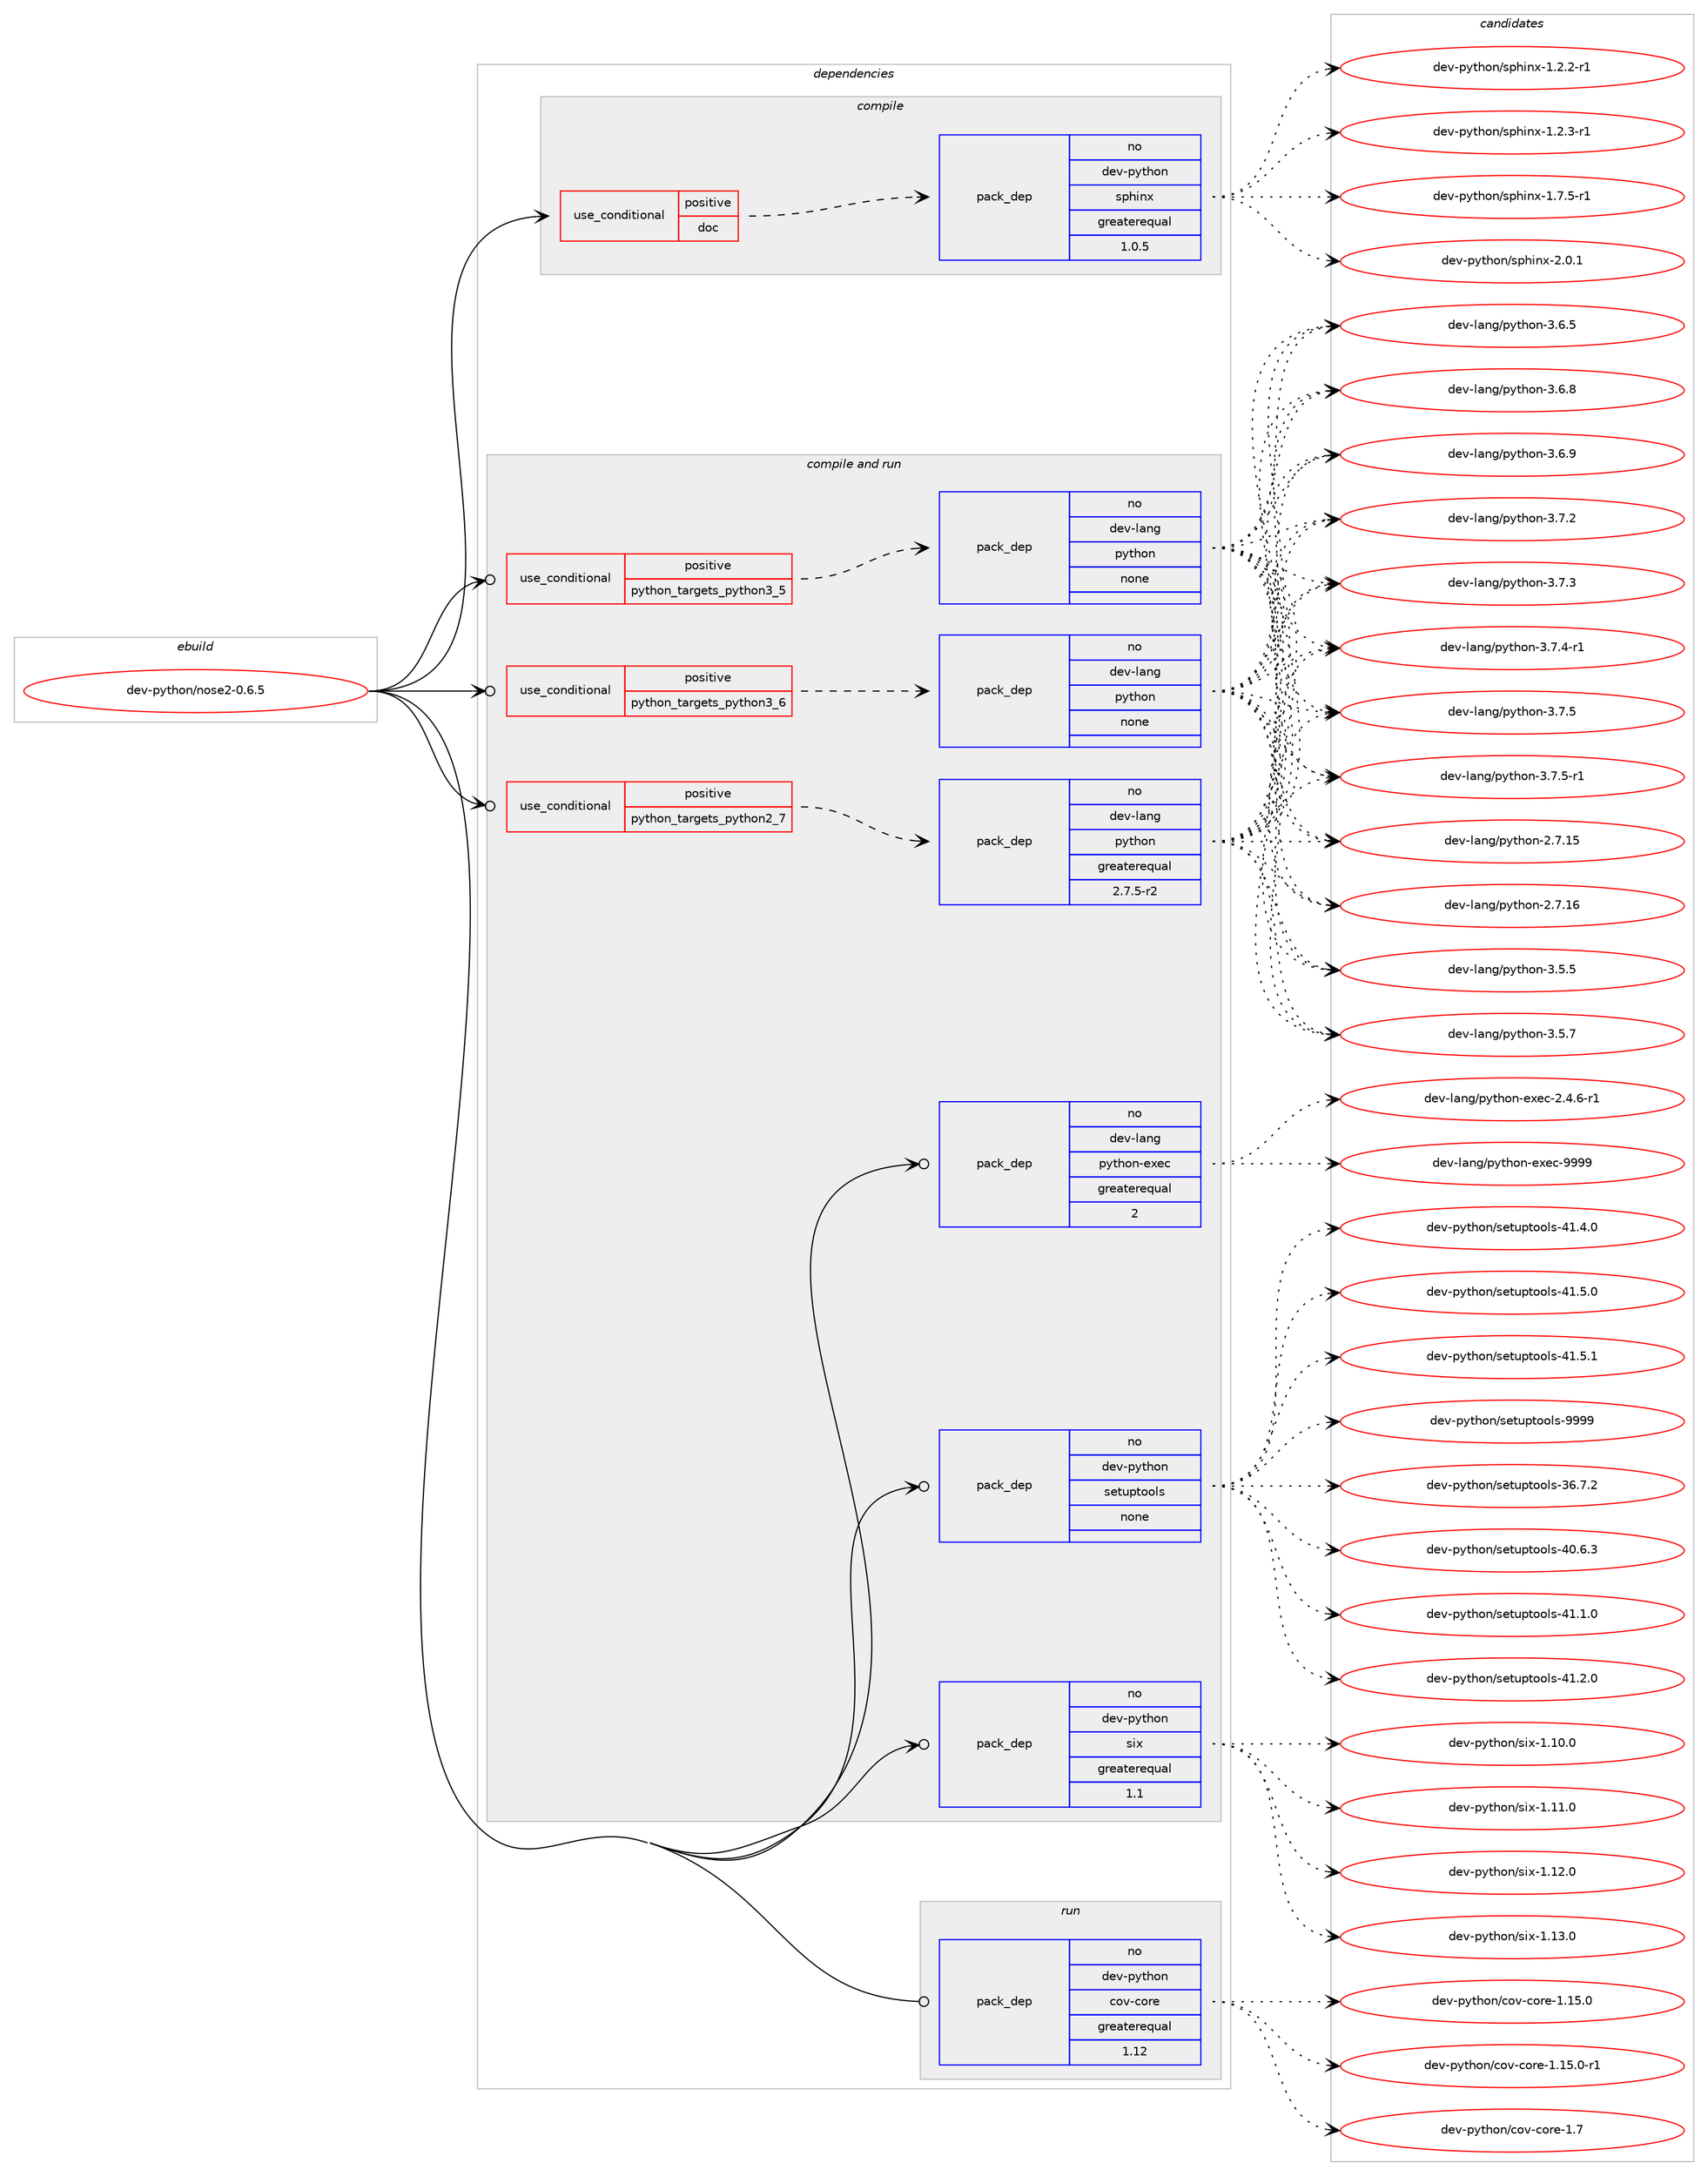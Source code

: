 digraph prolog {

# *************
# Graph options
# *************

newrank=true;
concentrate=true;
compound=true;
graph [rankdir=LR,fontname=Helvetica,fontsize=10,ranksep=1.5];#, ranksep=2.5, nodesep=0.2];
edge  [arrowhead=vee];
node  [fontname=Helvetica,fontsize=10];

# **********
# The ebuild
# **********

subgraph cluster_leftcol {
color=gray;
rank=same;
label=<<i>ebuild</i>>;
id [label="dev-python/nose2-0.6.5", color=red, width=4, href="../dev-python/nose2-0.6.5.svg"];
}

# ****************
# The dependencies
# ****************

subgraph cluster_midcol {
color=gray;
label=<<i>dependencies</i>>;
subgraph cluster_compile {
fillcolor="#eeeeee";
style=filled;
label=<<i>compile</i>>;
subgraph cond143244 {
dependency616918 [label=<<TABLE BORDER="0" CELLBORDER="1" CELLSPACING="0" CELLPADDING="4"><TR><TD ROWSPAN="3" CELLPADDING="10">use_conditional</TD></TR><TR><TD>positive</TD></TR><TR><TD>doc</TD></TR></TABLE>>, shape=none, color=red];
subgraph pack461866 {
dependency616919 [label=<<TABLE BORDER="0" CELLBORDER="1" CELLSPACING="0" CELLPADDING="4" WIDTH="220"><TR><TD ROWSPAN="6" CELLPADDING="30">pack_dep</TD></TR><TR><TD WIDTH="110">no</TD></TR><TR><TD>dev-python</TD></TR><TR><TD>sphinx</TD></TR><TR><TD>greaterequal</TD></TR><TR><TD>1.0.5</TD></TR></TABLE>>, shape=none, color=blue];
}
dependency616918:e -> dependency616919:w [weight=20,style="dashed",arrowhead="vee"];
}
id:e -> dependency616918:w [weight=20,style="solid",arrowhead="vee"];
}
subgraph cluster_compileandrun {
fillcolor="#eeeeee";
style=filled;
label=<<i>compile and run</i>>;
subgraph cond143245 {
dependency616920 [label=<<TABLE BORDER="0" CELLBORDER="1" CELLSPACING="0" CELLPADDING="4"><TR><TD ROWSPAN="3" CELLPADDING="10">use_conditional</TD></TR><TR><TD>positive</TD></TR><TR><TD>python_targets_python2_7</TD></TR></TABLE>>, shape=none, color=red];
subgraph pack461867 {
dependency616921 [label=<<TABLE BORDER="0" CELLBORDER="1" CELLSPACING="0" CELLPADDING="4" WIDTH="220"><TR><TD ROWSPAN="6" CELLPADDING="30">pack_dep</TD></TR><TR><TD WIDTH="110">no</TD></TR><TR><TD>dev-lang</TD></TR><TR><TD>python</TD></TR><TR><TD>greaterequal</TD></TR><TR><TD>2.7.5-r2</TD></TR></TABLE>>, shape=none, color=blue];
}
dependency616920:e -> dependency616921:w [weight=20,style="dashed",arrowhead="vee"];
}
id:e -> dependency616920:w [weight=20,style="solid",arrowhead="odotvee"];
subgraph cond143246 {
dependency616922 [label=<<TABLE BORDER="0" CELLBORDER="1" CELLSPACING="0" CELLPADDING="4"><TR><TD ROWSPAN="3" CELLPADDING="10">use_conditional</TD></TR><TR><TD>positive</TD></TR><TR><TD>python_targets_python3_5</TD></TR></TABLE>>, shape=none, color=red];
subgraph pack461868 {
dependency616923 [label=<<TABLE BORDER="0" CELLBORDER="1" CELLSPACING="0" CELLPADDING="4" WIDTH="220"><TR><TD ROWSPAN="6" CELLPADDING="30">pack_dep</TD></TR><TR><TD WIDTH="110">no</TD></TR><TR><TD>dev-lang</TD></TR><TR><TD>python</TD></TR><TR><TD>none</TD></TR><TR><TD></TD></TR></TABLE>>, shape=none, color=blue];
}
dependency616922:e -> dependency616923:w [weight=20,style="dashed",arrowhead="vee"];
}
id:e -> dependency616922:w [weight=20,style="solid",arrowhead="odotvee"];
subgraph cond143247 {
dependency616924 [label=<<TABLE BORDER="0" CELLBORDER="1" CELLSPACING="0" CELLPADDING="4"><TR><TD ROWSPAN="3" CELLPADDING="10">use_conditional</TD></TR><TR><TD>positive</TD></TR><TR><TD>python_targets_python3_6</TD></TR></TABLE>>, shape=none, color=red];
subgraph pack461869 {
dependency616925 [label=<<TABLE BORDER="0" CELLBORDER="1" CELLSPACING="0" CELLPADDING="4" WIDTH="220"><TR><TD ROWSPAN="6" CELLPADDING="30">pack_dep</TD></TR><TR><TD WIDTH="110">no</TD></TR><TR><TD>dev-lang</TD></TR><TR><TD>python</TD></TR><TR><TD>none</TD></TR><TR><TD></TD></TR></TABLE>>, shape=none, color=blue];
}
dependency616924:e -> dependency616925:w [weight=20,style="dashed",arrowhead="vee"];
}
id:e -> dependency616924:w [weight=20,style="solid",arrowhead="odotvee"];
subgraph pack461870 {
dependency616926 [label=<<TABLE BORDER="0" CELLBORDER="1" CELLSPACING="0" CELLPADDING="4" WIDTH="220"><TR><TD ROWSPAN="6" CELLPADDING="30">pack_dep</TD></TR><TR><TD WIDTH="110">no</TD></TR><TR><TD>dev-lang</TD></TR><TR><TD>python-exec</TD></TR><TR><TD>greaterequal</TD></TR><TR><TD>2</TD></TR></TABLE>>, shape=none, color=blue];
}
id:e -> dependency616926:w [weight=20,style="solid",arrowhead="odotvee"];
subgraph pack461871 {
dependency616927 [label=<<TABLE BORDER="0" CELLBORDER="1" CELLSPACING="0" CELLPADDING="4" WIDTH="220"><TR><TD ROWSPAN="6" CELLPADDING="30">pack_dep</TD></TR><TR><TD WIDTH="110">no</TD></TR><TR><TD>dev-python</TD></TR><TR><TD>setuptools</TD></TR><TR><TD>none</TD></TR><TR><TD></TD></TR></TABLE>>, shape=none, color=blue];
}
id:e -> dependency616927:w [weight=20,style="solid",arrowhead="odotvee"];
subgraph pack461872 {
dependency616928 [label=<<TABLE BORDER="0" CELLBORDER="1" CELLSPACING="0" CELLPADDING="4" WIDTH="220"><TR><TD ROWSPAN="6" CELLPADDING="30">pack_dep</TD></TR><TR><TD WIDTH="110">no</TD></TR><TR><TD>dev-python</TD></TR><TR><TD>six</TD></TR><TR><TD>greaterequal</TD></TR><TR><TD>1.1</TD></TR></TABLE>>, shape=none, color=blue];
}
id:e -> dependency616928:w [weight=20,style="solid",arrowhead="odotvee"];
}
subgraph cluster_run {
fillcolor="#eeeeee";
style=filled;
label=<<i>run</i>>;
subgraph pack461873 {
dependency616929 [label=<<TABLE BORDER="0" CELLBORDER="1" CELLSPACING="0" CELLPADDING="4" WIDTH="220"><TR><TD ROWSPAN="6" CELLPADDING="30">pack_dep</TD></TR><TR><TD WIDTH="110">no</TD></TR><TR><TD>dev-python</TD></TR><TR><TD>cov-core</TD></TR><TR><TD>greaterequal</TD></TR><TR><TD>1.12</TD></TR></TABLE>>, shape=none, color=blue];
}
id:e -> dependency616929:w [weight=20,style="solid",arrowhead="odot"];
}
}

# **************
# The candidates
# **************

subgraph cluster_choices {
rank=same;
color=gray;
label=<<i>candidates</i>>;

subgraph choice461866 {
color=black;
nodesep=1;
choice10010111845112121116104111110471151121041051101204549465046504511449 [label="dev-python/sphinx-1.2.2-r1", color=red, width=4,href="../dev-python/sphinx-1.2.2-r1.svg"];
choice10010111845112121116104111110471151121041051101204549465046514511449 [label="dev-python/sphinx-1.2.3-r1", color=red, width=4,href="../dev-python/sphinx-1.2.3-r1.svg"];
choice10010111845112121116104111110471151121041051101204549465546534511449 [label="dev-python/sphinx-1.7.5-r1", color=red, width=4,href="../dev-python/sphinx-1.7.5-r1.svg"];
choice1001011184511212111610411111047115112104105110120455046484649 [label="dev-python/sphinx-2.0.1", color=red, width=4,href="../dev-python/sphinx-2.0.1.svg"];
dependency616919:e -> choice10010111845112121116104111110471151121041051101204549465046504511449:w [style=dotted,weight="100"];
dependency616919:e -> choice10010111845112121116104111110471151121041051101204549465046514511449:w [style=dotted,weight="100"];
dependency616919:e -> choice10010111845112121116104111110471151121041051101204549465546534511449:w [style=dotted,weight="100"];
dependency616919:e -> choice1001011184511212111610411111047115112104105110120455046484649:w [style=dotted,weight="100"];
}
subgraph choice461867 {
color=black;
nodesep=1;
choice10010111845108971101034711212111610411111045504655464953 [label="dev-lang/python-2.7.15", color=red, width=4,href="../dev-lang/python-2.7.15.svg"];
choice10010111845108971101034711212111610411111045504655464954 [label="dev-lang/python-2.7.16", color=red, width=4,href="../dev-lang/python-2.7.16.svg"];
choice100101118451089711010347112121116104111110455146534653 [label="dev-lang/python-3.5.5", color=red, width=4,href="../dev-lang/python-3.5.5.svg"];
choice100101118451089711010347112121116104111110455146534655 [label="dev-lang/python-3.5.7", color=red, width=4,href="../dev-lang/python-3.5.7.svg"];
choice100101118451089711010347112121116104111110455146544653 [label="dev-lang/python-3.6.5", color=red, width=4,href="../dev-lang/python-3.6.5.svg"];
choice100101118451089711010347112121116104111110455146544656 [label="dev-lang/python-3.6.8", color=red, width=4,href="../dev-lang/python-3.6.8.svg"];
choice100101118451089711010347112121116104111110455146544657 [label="dev-lang/python-3.6.9", color=red, width=4,href="../dev-lang/python-3.6.9.svg"];
choice100101118451089711010347112121116104111110455146554650 [label="dev-lang/python-3.7.2", color=red, width=4,href="../dev-lang/python-3.7.2.svg"];
choice100101118451089711010347112121116104111110455146554651 [label="dev-lang/python-3.7.3", color=red, width=4,href="../dev-lang/python-3.7.3.svg"];
choice1001011184510897110103471121211161041111104551465546524511449 [label="dev-lang/python-3.7.4-r1", color=red, width=4,href="../dev-lang/python-3.7.4-r1.svg"];
choice100101118451089711010347112121116104111110455146554653 [label="dev-lang/python-3.7.5", color=red, width=4,href="../dev-lang/python-3.7.5.svg"];
choice1001011184510897110103471121211161041111104551465546534511449 [label="dev-lang/python-3.7.5-r1", color=red, width=4,href="../dev-lang/python-3.7.5-r1.svg"];
dependency616921:e -> choice10010111845108971101034711212111610411111045504655464953:w [style=dotted,weight="100"];
dependency616921:e -> choice10010111845108971101034711212111610411111045504655464954:w [style=dotted,weight="100"];
dependency616921:e -> choice100101118451089711010347112121116104111110455146534653:w [style=dotted,weight="100"];
dependency616921:e -> choice100101118451089711010347112121116104111110455146534655:w [style=dotted,weight="100"];
dependency616921:e -> choice100101118451089711010347112121116104111110455146544653:w [style=dotted,weight="100"];
dependency616921:e -> choice100101118451089711010347112121116104111110455146544656:w [style=dotted,weight="100"];
dependency616921:e -> choice100101118451089711010347112121116104111110455146544657:w [style=dotted,weight="100"];
dependency616921:e -> choice100101118451089711010347112121116104111110455146554650:w [style=dotted,weight="100"];
dependency616921:e -> choice100101118451089711010347112121116104111110455146554651:w [style=dotted,weight="100"];
dependency616921:e -> choice1001011184510897110103471121211161041111104551465546524511449:w [style=dotted,weight="100"];
dependency616921:e -> choice100101118451089711010347112121116104111110455146554653:w [style=dotted,weight="100"];
dependency616921:e -> choice1001011184510897110103471121211161041111104551465546534511449:w [style=dotted,weight="100"];
}
subgraph choice461868 {
color=black;
nodesep=1;
choice10010111845108971101034711212111610411111045504655464953 [label="dev-lang/python-2.7.15", color=red, width=4,href="../dev-lang/python-2.7.15.svg"];
choice10010111845108971101034711212111610411111045504655464954 [label="dev-lang/python-2.7.16", color=red, width=4,href="../dev-lang/python-2.7.16.svg"];
choice100101118451089711010347112121116104111110455146534653 [label="dev-lang/python-3.5.5", color=red, width=4,href="../dev-lang/python-3.5.5.svg"];
choice100101118451089711010347112121116104111110455146534655 [label="dev-lang/python-3.5.7", color=red, width=4,href="../dev-lang/python-3.5.7.svg"];
choice100101118451089711010347112121116104111110455146544653 [label="dev-lang/python-3.6.5", color=red, width=4,href="../dev-lang/python-3.6.5.svg"];
choice100101118451089711010347112121116104111110455146544656 [label="dev-lang/python-3.6.8", color=red, width=4,href="../dev-lang/python-3.6.8.svg"];
choice100101118451089711010347112121116104111110455146544657 [label="dev-lang/python-3.6.9", color=red, width=4,href="../dev-lang/python-3.6.9.svg"];
choice100101118451089711010347112121116104111110455146554650 [label="dev-lang/python-3.7.2", color=red, width=4,href="../dev-lang/python-3.7.2.svg"];
choice100101118451089711010347112121116104111110455146554651 [label="dev-lang/python-3.7.3", color=red, width=4,href="../dev-lang/python-3.7.3.svg"];
choice1001011184510897110103471121211161041111104551465546524511449 [label="dev-lang/python-3.7.4-r1", color=red, width=4,href="../dev-lang/python-3.7.4-r1.svg"];
choice100101118451089711010347112121116104111110455146554653 [label="dev-lang/python-3.7.5", color=red, width=4,href="../dev-lang/python-3.7.5.svg"];
choice1001011184510897110103471121211161041111104551465546534511449 [label="dev-lang/python-3.7.5-r1", color=red, width=4,href="../dev-lang/python-3.7.5-r1.svg"];
dependency616923:e -> choice10010111845108971101034711212111610411111045504655464953:w [style=dotted,weight="100"];
dependency616923:e -> choice10010111845108971101034711212111610411111045504655464954:w [style=dotted,weight="100"];
dependency616923:e -> choice100101118451089711010347112121116104111110455146534653:w [style=dotted,weight="100"];
dependency616923:e -> choice100101118451089711010347112121116104111110455146534655:w [style=dotted,weight="100"];
dependency616923:e -> choice100101118451089711010347112121116104111110455146544653:w [style=dotted,weight="100"];
dependency616923:e -> choice100101118451089711010347112121116104111110455146544656:w [style=dotted,weight="100"];
dependency616923:e -> choice100101118451089711010347112121116104111110455146544657:w [style=dotted,weight="100"];
dependency616923:e -> choice100101118451089711010347112121116104111110455146554650:w [style=dotted,weight="100"];
dependency616923:e -> choice100101118451089711010347112121116104111110455146554651:w [style=dotted,weight="100"];
dependency616923:e -> choice1001011184510897110103471121211161041111104551465546524511449:w [style=dotted,weight="100"];
dependency616923:e -> choice100101118451089711010347112121116104111110455146554653:w [style=dotted,weight="100"];
dependency616923:e -> choice1001011184510897110103471121211161041111104551465546534511449:w [style=dotted,weight="100"];
}
subgraph choice461869 {
color=black;
nodesep=1;
choice10010111845108971101034711212111610411111045504655464953 [label="dev-lang/python-2.7.15", color=red, width=4,href="../dev-lang/python-2.7.15.svg"];
choice10010111845108971101034711212111610411111045504655464954 [label="dev-lang/python-2.7.16", color=red, width=4,href="../dev-lang/python-2.7.16.svg"];
choice100101118451089711010347112121116104111110455146534653 [label="dev-lang/python-3.5.5", color=red, width=4,href="../dev-lang/python-3.5.5.svg"];
choice100101118451089711010347112121116104111110455146534655 [label="dev-lang/python-3.5.7", color=red, width=4,href="../dev-lang/python-3.5.7.svg"];
choice100101118451089711010347112121116104111110455146544653 [label="dev-lang/python-3.6.5", color=red, width=4,href="../dev-lang/python-3.6.5.svg"];
choice100101118451089711010347112121116104111110455146544656 [label="dev-lang/python-3.6.8", color=red, width=4,href="../dev-lang/python-3.6.8.svg"];
choice100101118451089711010347112121116104111110455146544657 [label="dev-lang/python-3.6.9", color=red, width=4,href="../dev-lang/python-3.6.9.svg"];
choice100101118451089711010347112121116104111110455146554650 [label="dev-lang/python-3.7.2", color=red, width=4,href="../dev-lang/python-3.7.2.svg"];
choice100101118451089711010347112121116104111110455146554651 [label="dev-lang/python-3.7.3", color=red, width=4,href="../dev-lang/python-3.7.3.svg"];
choice1001011184510897110103471121211161041111104551465546524511449 [label="dev-lang/python-3.7.4-r1", color=red, width=4,href="../dev-lang/python-3.7.4-r1.svg"];
choice100101118451089711010347112121116104111110455146554653 [label="dev-lang/python-3.7.5", color=red, width=4,href="../dev-lang/python-3.7.5.svg"];
choice1001011184510897110103471121211161041111104551465546534511449 [label="dev-lang/python-3.7.5-r1", color=red, width=4,href="../dev-lang/python-3.7.5-r1.svg"];
dependency616925:e -> choice10010111845108971101034711212111610411111045504655464953:w [style=dotted,weight="100"];
dependency616925:e -> choice10010111845108971101034711212111610411111045504655464954:w [style=dotted,weight="100"];
dependency616925:e -> choice100101118451089711010347112121116104111110455146534653:w [style=dotted,weight="100"];
dependency616925:e -> choice100101118451089711010347112121116104111110455146534655:w [style=dotted,weight="100"];
dependency616925:e -> choice100101118451089711010347112121116104111110455146544653:w [style=dotted,weight="100"];
dependency616925:e -> choice100101118451089711010347112121116104111110455146544656:w [style=dotted,weight="100"];
dependency616925:e -> choice100101118451089711010347112121116104111110455146544657:w [style=dotted,weight="100"];
dependency616925:e -> choice100101118451089711010347112121116104111110455146554650:w [style=dotted,weight="100"];
dependency616925:e -> choice100101118451089711010347112121116104111110455146554651:w [style=dotted,weight="100"];
dependency616925:e -> choice1001011184510897110103471121211161041111104551465546524511449:w [style=dotted,weight="100"];
dependency616925:e -> choice100101118451089711010347112121116104111110455146554653:w [style=dotted,weight="100"];
dependency616925:e -> choice1001011184510897110103471121211161041111104551465546534511449:w [style=dotted,weight="100"];
}
subgraph choice461870 {
color=black;
nodesep=1;
choice10010111845108971101034711212111610411111045101120101994550465246544511449 [label="dev-lang/python-exec-2.4.6-r1", color=red, width=4,href="../dev-lang/python-exec-2.4.6-r1.svg"];
choice10010111845108971101034711212111610411111045101120101994557575757 [label="dev-lang/python-exec-9999", color=red, width=4,href="../dev-lang/python-exec-9999.svg"];
dependency616926:e -> choice10010111845108971101034711212111610411111045101120101994550465246544511449:w [style=dotted,weight="100"];
dependency616926:e -> choice10010111845108971101034711212111610411111045101120101994557575757:w [style=dotted,weight="100"];
}
subgraph choice461871 {
color=black;
nodesep=1;
choice100101118451121211161041111104711510111611711211611111110811545515446554650 [label="dev-python/setuptools-36.7.2", color=red, width=4,href="../dev-python/setuptools-36.7.2.svg"];
choice100101118451121211161041111104711510111611711211611111110811545524846544651 [label="dev-python/setuptools-40.6.3", color=red, width=4,href="../dev-python/setuptools-40.6.3.svg"];
choice100101118451121211161041111104711510111611711211611111110811545524946494648 [label="dev-python/setuptools-41.1.0", color=red, width=4,href="../dev-python/setuptools-41.1.0.svg"];
choice100101118451121211161041111104711510111611711211611111110811545524946504648 [label="dev-python/setuptools-41.2.0", color=red, width=4,href="../dev-python/setuptools-41.2.0.svg"];
choice100101118451121211161041111104711510111611711211611111110811545524946524648 [label="dev-python/setuptools-41.4.0", color=red, width=4,href="../dev-python/setuptools-41.4.0.svg"];
choice100101118451121211161041111104711510111611711211611111110811545524946534648 [label="dev-python/setuptools-41.5.0", color=red, width=4,href="../dev-python/setuptools-41.5.0.svg"];
choice100101118451121211161041111104711510111611711211611111110811545524946534649 [label="dev-python/setuptools-41.5.1", color=red, width=4,href="../dev-python/setuptools-41.5.1.svg"];
choice10010111845112121116104111110471151011161171121161111111081154557575757 [label="dev-python/setuptools-9999", color=red, width=4,href="../dev-python/setuptools-9999.svg"];
dependency616927:e -> choice100101118451121211161041111104711510111611711211611111110811545515446554650:w [style=dotted,weight="100"];
dependency616927:e -> choice100101118451121211161041111104711510111611711211611111110811545524846544651:w [style=dotted,weight="100"];
dependency616927:e -> choice100101118451121211161041111104711510111611711211611111110811545524946494648:w [style=dotted,weight="100"];
dependency616927:e -> choice100101118451121211161041111104711510111611711211611111110811545524946504648:w [style=dotted,weight="100"];
dependency616927:e -> choice100101118451121211161041111104711510111611711211611111110811545524946524648:w [style=dotted,weight="100"];
dependency616927:e -> choice100101118451121211161041111104711510111611711211611111110811545524946534648:w [style=dotted,weight="100"];
dependency616927:e -> choice100101118451121211161041111104711510111611711211611111110811545524946534649:w [style=dotted,weight="100"];
dependency616927:e -> choice10010111845112121116104111110471151011161171121161111111081154557575757:w [style=dotted,weight="100"];
}
subgraph choice461872 {
color=black;
nodesep=1;
choice100101118451121211161041111104711510512045494649484648 [label="dev-python/six-1.10.0", color=red, width=4,href="../dev-python/six-1.10.0.svg"];
choice100101118451121211161041111104711510512045494649494648 [label="dev-python/six-1.11.0", color=red, width=4,href="../dev-python/six-1.11.0.svg"];
choice100101118451121211161041111104711510512045494649504648 [label="dev-python/six-1.12.0", color=red, width=4,href="../dev-python/six-1.12.0.svg"];
choice100101118451121211161041111104711510512045494649514648 [label="dev-python/six-1.13.0", color=red, width=4,href="../dev-python/six-1.13.0.svg"];
dependency616928:e -> choice100101118451121211161041111104711510512045494649484648:w [style=dotted,weight="100"];
dependency616928:e -> choice100101118451121211161041111104711510512045494649494648:w [style=dotted,weight="100"];
dependency616928:e -> choice100101118451121211161041111104711510512045494649504648:w [style=dotted,weight="100"];
dependency616928:e -> choice100101118451121211161041111104711510512045494649514648:w [style=dotted,weight="100"];
}
subgraph choice461873 {
color=black;
nodesep=1;
choice100101118451121211161041111104799111118459911111410145494649534648 [label="dev-python/cov-core-1.15.0", color=red, width=4,href="../dev-python/cov-core-1.15.0.svg"];
choice1001011184511212111610411111047991111184599111114101454946495346484511449 [label="dev-python/cov-core-1.15.0-r1", color=red, width=4,href="../dev-python/cov-core-1.15.0-r1.svg"];
choice100101118451121211161041111104799111118459911111410145494655 [label="dev-python/cov-core-1.7", color=red, width=4,href="../dev-python/cov-core-1.7.svg"];
dependency616929:e -> choice100101118451121211161041111104799111118459911111410145494649534648:w [style=dotted,weight="100"];
dependency616929:e -> choice1001011184511212111610411111047991111184599111114101454946495346484511449:w [style=dotted,weight="100"];
dependency616929:e -> choice100101118451121211161041111104799111118459911111410145494655:w [style=dotted,weight="100"];
}
}

}
